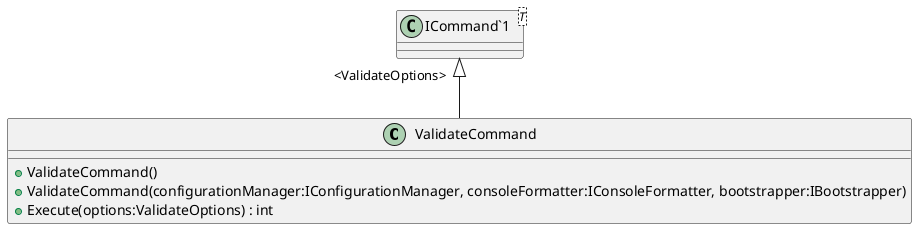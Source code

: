 @startuml
class ValidateCommand {
    + ValidateCommand()
    + ValidateCommand(configurationManager:IConfigurationManager, consoleFormatter:IConsoleFormatter, bootstrapper:IBootstrapper)
    + Execute(options:ValidateOptions) : int
}
class "ICommand`1"<T> {
}
"ICommand`1" "<ValidateOptions>" <|-- ValidateCommand
@enduml
